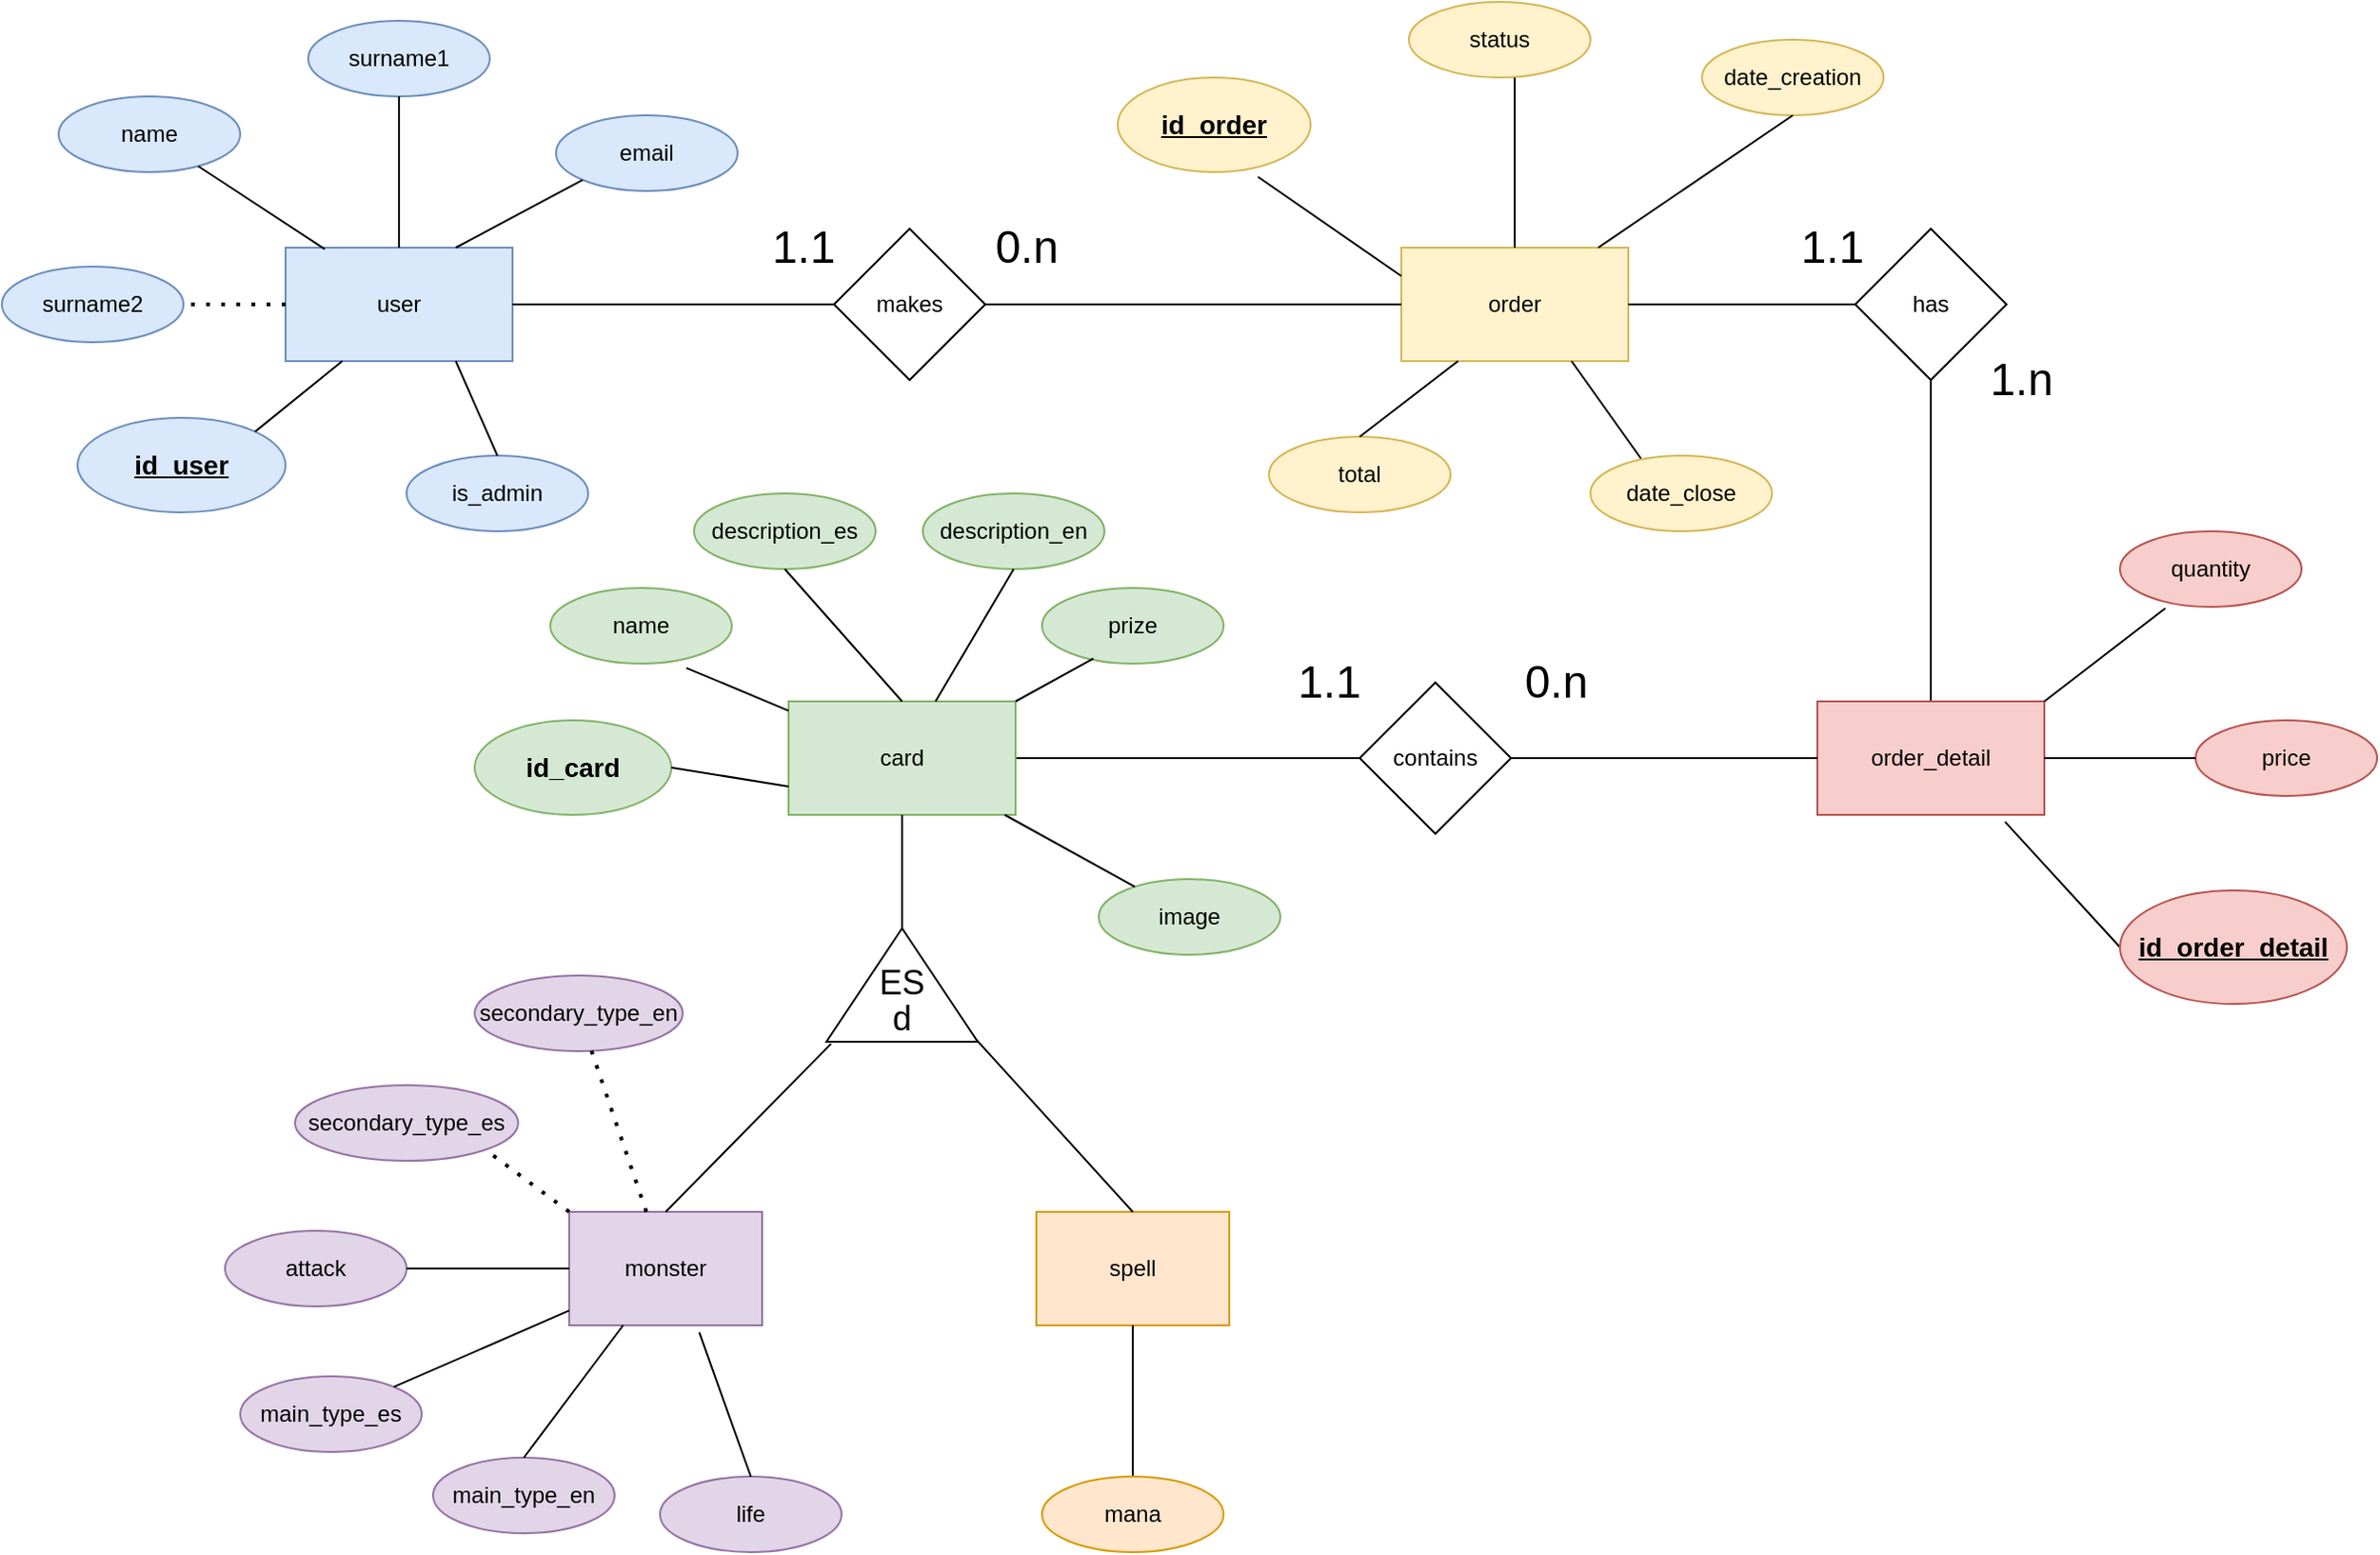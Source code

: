 <mxfile scale="1" border="0" version="24.2.7" type="device">
  <diagram name="Página-1" id="FytL8jTZshEAE2MuBwFe">
    <mxGraphModel dx="1235" dy="656" grid="0" gridSize="10" guides="1" tooltips="1" connect="1" arrows="1" fold="1" page="1" pageScale="1" pageWidth="3300" pageHeight="2339" background="#FFFFFF" math="0" shadow="0">
      <root>
        <mxCell id="0" />
        <mxCell id="1" parent="0" />
        <mxCell id="OXCXLse137_cH-5ce6He-1" value="user" style="rounded=0;whiteSpace=wrap;html=1;fillColor=#dae8fc;strokeColor=#6c8ebf;" parent="1" vertex="1">
          <mxGeometry x="187" y="240" width="120" height="60" as="geometry" />
        </mxCell>
        <mxCell id="OXCXLse137_cH-5ce6He-4" value="name" style="ellipse;whiteSpace=wrap;html=1;fillColor=#dae8fc;strokeColor=#6c8ebf;" parent="1" vertex="1">
          <mxGeometry x="67" y="160" width="96" height="40" as="geometry" />
        </mxCell>
        <mxCell id="OXCXLse137_cH-5ce6He-5" value="&lt;div&gt;surname1&lt;/div&gt;" style="ellipse;whiteSpace=wrap;html=1;fillColor=#dae8fc;strokeColor=#6c8ebf;" parent="1" vertex="1">
          <mxGeometry x="199" y="120" width="96" height="40" as="geometry" />
        </mxCell>
        <mxCell id="OXCXLse137_cH-5ce6He-6" value="&lt;div&gt;surname2&lt;/div&gt;" style="ellipse;whiteSpace=wrap;html=1;fillColor=#dae8fc;strokeColor=#6c8ebf;" parent="1" vertex="1">
          <mxGeometry x="37" y="250" width="96" height="40" as="geometry" />
        </mxCell>
        <mxCell id="OXCXLse137_cH-5ce6He-7" value="is_admin" style="ellipse;whiteSpace=wrap;html=1;fillColor=#dae8fc;strokeColor=#6c8ebf;" parent="1" vertex="1">
          <mxGeometry x="251" y="350" width="96" height="40" as="geometry" />
        </mxCell>
        <mxCell id="OXCXLse137_cH-5ce6He-8" value="&lt;div&gt;email&lt;/div&gt;" style="ellipse;whiteSpace=wrap;html=1;fillColor=#dae8fc;strokeColor=#6c8ebf;" parent="1" vertex="1">
          <mxGeometry x="330" y="170" width="96" height="40" as="geometry" />
        </mxCell>
        <mxCell id="OXCXLse137_cH-5ce6He-14" value="" style="endArrow=none;html=1;rounded=0;exitX=1;exitY=0.5;exitDx=0;exitDy=0;entryX=0;entryY=0.5;entryDx=0;entryDy=0;" parent="1" source="OXCXLse137_cH-5ce6He-1" target="OXCXLse137_cH-5ce6He-15" edge="1">
          <mxGeometry width="50" height="50" relative="1" as="geometry">
            <mxPoint x="497" y="330" as="sourcePoint" />
            <mxPoint x="497" y="270" as="targetPoint" />
          </mxGeometry>
        </mxCell>
        <mxCell id="OXCXLse137_cH-5ce6He-15" value="makes" style="rhombus;whiteSpace=wrap;html=1;" parent="1" vertex="1">
          <mxGeometry x="477" y="230" width="80" height="80" as="geometry" />
        </mxCell>
        <mxCell id="OXCXLse137_cH-5ce6He-16" value="order" style="rounded=0;whiteSpace=wrap;html=1;fillColor=#fff2cc;strokeColor=#d6b656;" parent="1" vertex="1">
          <mxGeometry x="777" y="240" width="120" height="60" as="geometry" />
        </mxCell>
        <mxCell id="OXCXLse137_cH-5ce6He-17" value="" style="endArrow=none;html=1;rounded=0;entryX=0;entryY=0.5;entryDx=0;entryDy=0;exitX=1;exitY=0.5;exitDx=0;exitDy=0;" parent="1" source="OXCXLse137_cH-5ce6He-15" target="OXCXLse137_cH-5ce6He-16" edge="1">
          <mxGeometry width="50" height="50" relative="1" as="geometry">
            <mxPoint x="657" y="410" as="sourcePoint" />
            <mxPoint x="707" y="360" as="targetPoint" />
          </mxGeometry>
        </mxCell>
        <mxCell id="OXCXLse137_cH-5ce6He-19" value="&lt;b&gt;&lt;u&gt;&lt;font style=&quot;font-size: 14px;&quot;&gt;id_order&lt;/font&gt;&lt;/u&gt;&lt;/b&gt;" style="ellipse;whiteSpace=wrap;html=1;fillColor=#fff2cc;strokeColor=#d6b656;" parent="1" vertex="1">
          <mxGeometry x="627" y="150" width="102" height="50" as="geometry" />
        </mxCell>
        <mxCell id="OXCXLse137_cH-5ce6He-21" value="date_creation" style="ellipse;whiteSpace=wrap;html=1;fillColor=#fff2cc;strokeColor=#d6b656;" parent="1" vertex="1">
          <mxGeometry x="936" y="130" width="96" height="40" as="geometry" />
        </mxCell>
        <mxCell id="OXCXLse137_cH-5ce6He-24" value="date_close" style="ellipse;whiteSpace=wrap;html=1;fillColor=#fff2cc;strokeColor=#d6b656;" parent="1" vertex="1">
          <mxGeometry x="877" y="350" width="96" height="40" as="geometry" />
        </mxCell>
        <mxCell id="OXCXLse137_cH-5ce6He-25" value="total" style="ellipse;whiteSpace=wrap;html=1;fillColor=#fff2cc;strokeColor=#d6b656;" parent="1" vertex="1">
          <mxGeometry x="707" y="340" width="96" height="40" as="geometry" />
        </mxCell>
        <mxCell id="OXCXLse137_cH-5ce6He-28" value="" style="endArrow=none;html=1;rounded=0;exitX=0.5;exitY=1;exitDx=0;exitDy=0;entryX=0.5;entryY=0;entryDx=0;entryDy=0;" parent="1" source="OXCXLse137_cH-5ce6He-37" target="OXCXLse137_cH-5ce6He-29" edge="1">
          <mxGeometry width="50" height="50" relative="1" as="geometry">
            <mxPoint x="897" y="330" as="sourcePoint" />
            <mxPoint x="947" y="280" as="targetPoint" />
          </mxGeometry>
        </mxCell>
        <mxCell id="OXCXLse137_cH-5ce6He-29" value="order_detail" style="rounded=0;whiteSpace=wrap;html=1;fillColor=#f8cecc;strokeColor=#b85450;" parent="1" vertex="1">
          <mxGeometry x="997" y="480" width="120" height="60" as="geometry" />
        </mxCell>
        <mxCell id="OXCXLse137_cH-5ce6He-31" value="price" style="ellipse;whiteSpace=wrap;html=1;fillColor=#f8cecc;strokeColor=#b85450;" parent="1" vertex="1">
          <mxGeometry x="1197" y="490" width="96" height="40" as="geometry" />
        </mxCell>
        <mxCell id="OXCXLse137_cH-5ce6He-32" value="quantity" style="ellipse;whiteSpace=wrap;html=1;fillColor=#f8cecc;strokeColor=#b85450;" parent="1" vertex="1">
          <mxGeometry x="1157" y="390" width="96" height="40" as="geometry" />
        </mxCell>
        <mxCell id="OXCXLse137_cH-5ce6He-35" value="" style="endArrow=none;html=1;rounded=0;entryX=0.827;entryY=1.062;entryDx=0;entryDy=0;exitX=0;exitY=0.5;exitDx=0;exitDy=0;entryPerimeter=0;" parent="1" source="OXCXLse137_cH-5ce6He-30" target="OXCXLse137_cH-5ce6He-29" edge="1">
          <mxGeometry width="50" height="50" relative="1" as="geometry">
            <mxPoint x="1049" y="420" as="sourcePoint" />
            <mxPoint x="1037" y="370" as="targetPoint" />
          </mxGeometry>
        </mxCell>
        <mxCell id="OXCXLse137_cH-5ce6He-37" value="has" style="rhombus;whiteSpace=wrap;html=1;" parent="1" vertex="1">
          <mxGeometry x="1017" y="230" width="80" height="80" as="geometry" />
        </mxCell>
        <mxCell id="OXCXLse137_cH-5ce6He-3" value="&lt;b&gt;&lt;u&gt;&lt;font style=&quot;font-size: 14px;&quot;&gt;id_user&lt;/font&gt;&lt;/u&gt;&lt;/b&gt;" style="ellipse;whiteSpace=wrap;html=1;fillColor=#dae8fc;strokeColor=#6c8ebf;" parent="1" vertex="1">
          <mxGeometry x="77" y="330" width="110" height="50" as="geometry" />
        </mxCell>
        <mxCell id="OXCXLse137_cH-5ce6He-20" value="status" style="ellipse;whiteSpace=wrap;html=1;fillColor=#fff2cc;strokeColor=#d6b656;" parent="1" vertex="1">
          <mxGeometry x="781" y="110" width="96" height="40" as="geometry" />
        </mxCell>
        <mxCell id="OXCXLse137_cH-5ce6He-30" value="&lt;font style=&quot;font-size: 14px;&quot;&gt;&lt;b&gt;&lt;u&gt;id_order_detail&lt;/u&gt;&lt;/b&gt;&lt;/font&gt;" style="ellipse;whiteSpace=wrap;html=1;fillColor=#f8cecc;strokeColor=#b85450;" parent="1" vertex="1">
          <mxGeometry x="1157" y="580" width="120" height="60" as="geometry" />
        </mxCell>
        <mxCell id="OXCXLse137_cH-5ce6He-43" value="contains" style="rhombus;whiteSpace=wrap;html=1;" parent="1" vertex="1">
          <mxGeometry x="755" y="470" width="80" height="80" as="geometry" />
        </mxCell>
        <mxCell id="OXCXLse137_cH-5ce6He-44" value="" style="endArrow=none;html=1;rounded=0;entryX=0;entryY=0.5;entryDx=0;entryDy=0;exitX=1;exitY=0.5;exitDx=0;exitDy=0;" parent="1" source="OXCXLse137_cH-5ce6He-46" target="OXCXLse137_cH-5ce6He-43" edge="1">
          <mxGeometry width="50" height="50" relative="1" as="geometry">
            <mxPoint x="737" y="650" as="sourcePoint" />
            <mxPoint x="1537" y="470" as="targetPoint" />
          </mxGeometry>
        </mxCell>
        <mxCell id="OXCXLse137_cH-5ce6He-45" value="" style="endArrow=none;html=1;rounded=0;exitX=1;exitY=0.5;exitDx=0;exitDy=0;entryX=0;entryY=0.5;entryDx=0;entryDy=0;" parent="1" source="OXCXLse137_cH-5ce6He-43" target="OXCXLse137_cH-5ce6He-29" edge="1">
          <mxGeometry width="50" height="50" relative="1" as="geometry">
            <mxPoint x="1597" y="360" as="sourcePoint" />
            <mxPoint x="1647" y="310" as="targetPoint" />
          </mxGeometry>
        </mxCell>
        <mxCell id="OXCXLse137_cH-5ce6He-46" value="card" style="rounded=0;whiteSpace=wrap;html=1;fillColor=#d5e8d4;strokeColor=#82b366;" parent="1" vertex="1">
          <mxGeometry x="453" y="480" width="120" height="60" as="geometry" />
        </mxCell>
        <mxCell id="OXCXLse137_cH-5ce6He-47" value="name" style="ellipse;whiteSpace=wrap;html=1;fillColor=#d5e8d4;strokeColor=#82b366;" parent="1" vertex="1">
          <mxGeometry x="327" y="420" width="96" height="40" as="geometry" />
        </mxCell>
        <mxCell id="OXCXLse137_cH-5ce6He-48" value="description_es" style="ellipse;whiteSpace=wrap;html=1;fillColor=#d5e8d4;strokeColor=#82b366;" parent="1" vertex="1">
          <mxGeometry x="403" y="370" width="96" height="40" as="geometry" />
        </mxCell>
        <mxCell id="OXCXLse137_cH-5ce6He-51" value="&lt;font style=&quot;font-size: 14px;&quot;&gt;&lt;b&gt;id_card&lt;/b&gt;&lt;/font&gt;" style="ellipse;whiteSpace=wrap;html=1;fillColor=#d5e8d4;strokeColor=#82b366;" parent="1" vertex="1">
          <mxGeometry x="287" y="490" width="104" height="50" as="geometry" />
        </mxCell>
        <mxCell id="OXCXLse137_cH-5ce6He-53" value="" style="endArrow=none;html=1;rounded=0;exitX=0.5;exitY=1;exitDx=0;exitDy=0;entryX=1;entryY=0.5;entryDx=0;entryDy=0;" parent="1" source="OXCXLse137_cH-5ce6He-46" target="vnvBiwGVnYoOAED48BoX-34" edge="1">
          <mxGeometry width="50" height="50" relative="1" as="geometry">
            <mxPoint x="2127" y="580" as="sourcePoint" />
            <mxPoint x="513" y="630" as="targetPoint" />
          </mxGeometry>
        </mxCell>
        <mxCell id="OXCXLse137_cH-5ce6He-57" value="monster" style="rounded=0;whiteSpace=wrap;html=1;fillColor=#e1d5e7;strokeColor=#9673a6;" parent="1" vertex="1">
          <mxGeometry x="337" y="750" width="102" height="60" as="geometry" />
        </mxCell>
        <mxCell id="OXCXLse137_cH-5ce6He-58" value="spell" style="rounded=0;whiteSpace=wrap;html=1;fillColor=#ffe6cc;strokeColor=#d79b00;" parent="1" vertex="1">
          <mxGeometry x="584" y="750" width="102" height="60" as="geometry" />
        </mxCell>
        <mxCell id="OXCXLse137_cH-5ce6He-61" value="" style="endArrow=none;html=1;rounded=0;entryX=0.5;entryY=1;entryDx=0;entryDy=0;exitX=0.5;exitY=0;exitDx=0;exitDy=0;" parent="1" source="OXCXLse137_cH-5ce6He-80" target="OXCXLse137_cH-5ce6He-58" edge="1">
          <mxGeometry width="50" height="50" relative="1" as="geometry">
            <mxPoint x="507" y="1050" as="sourcePoint" />
            <mxPoint x="2117" y="480" as="targetPoint" />
          </mxGeometry>
        </mxCell>
        <mxCell id="OXCXLse137_cH-5ce6He-70" value="prize" style="ellipse;whiteSpace=wrap;html=1;fillColor=#d5e8d4;strokeColor=#82b366;" parent="1" vertex="1">
          <mxGeometry x="587" y="420" width="96" height="40" as="geometry" />
        </mxCell>
        <mxCell id="OXCXLse137_cH-5ce6He-72" value="secondary_type_es" style="ellipse;whiteSpace=wrap;html=1;fillColor=#e1d5e7;strokeColor=#9673a6;" parent="1" vertex="1">
          <mxGeometry x="192" y="683" width="118" height="40" as="geometry" />
        </mxCell>
        <mxCell id="OXCXLse137_cH-5ce6He-73" value="attack" style="ellipse;whiteSpace=wrap;html=1;fillColor=#e1d5e7;strokeColor=#9673a6;" parent="1" vertex="1">
          <mxGeometry x="155" y="760" width="96" height="40" as="geometry" />
        </mxCell>
        <mxCell id="OXCXLse137_cH-5ce6He-75" value="main_type_es" style="ellipse;whiteSpace=wrap;html=1;fillColor=#e1d5e7;strokeColor=#9673a6;" parent="1" vertex="1">
          <mxGeometry x="163" y="837" width="96" height="40" as="geometry" />
        </mxCell>
        <mxCell id="OXCXLse137_cH-5ce6He-77" value="life" style="ellipse;whiteSpace=wrap;html=1;fillColor=#e1d5e7;strokeColor=#9673a6;" parent="1" vertex="1">
          <mxGeometry x="385" y="890" width="96" height="40" as="geometry" />
        </mxCell>
        <mxCell id="OXCXLse137_cH-5ce6He-80" value="mana" style="ellipse;whiteSpace=wrap;html=1;fillColor=#ffe6cc;strokeColor=#d79b00;" parent="1" vertex="1">
          <mxGeometry x="587" y="890" width="96" height="40" as="geometry" />
        </mxCell>
        <mxCell id="vnvBiwGVnYoOAED48BoX-3" value="" style="endArrow=none;html=1;rounded=0;entryX=1;entryY=0.5;entryDx=0;entryDy=0;exitX=0;exitY=0.5;exitDx=0;exitDy=0;" parent="1" source="OXCXLse137_cH-5ce6He-31" target="OXCXLse137_cH-5ce6He-29" edge="1">
          <mxGeometry width="50" height="50" relative="1" as="geometry">
            <mxPoint x="1097" y="700" as="sourcePoint" />
            <mxPoint x="987" y="570" as="targetPoint" />
          </mxGeometry>
        </mxCell>
        <mxCell id="vnvBiwGVnYoOAED48BoX-4" value="" style="endArrow=none;html=1;rounded=0;entryX=1;entryY=0;entryDx=0;entryDy=0;exitX=0.25;exitY=1.019;exitDx=0;exitDy=0;exitPerimeter=0;" parent="1" source="OXCXLse137_cH-5ce6He-32" target="OXCXLse137_cH-5ce6He-29" edge="1">
          <mxGeometry width="50" height="50" relative="1" as="geometry">
            <mxPoint x="1157" y="540" as="sourcePoint" />
            <mxPoint x="1047" y="540" as="targetPoint" />
          </mxGeometry>
        </mxCell>
        <mxCell id="vnvBiwGVnYoOAED48BoX-6" value="" style="endArrow=none;html=1;rounded=0;entryX=1;entryY=0.5;entryDx=0;entryDy=0;exitX=0;exitY=0.5;exitDx=0;exitDy=0;" parent="1" source="OXCXLse137_cH-5ce6He-37" target="OXCXLse137_cH-5ce6He-16" edge="1">
          <mxGeometry width="50" height="50" relative="1" as="geometry">
            <mxPoint x="817" y="430" as="sourcePoint" />
            <mxPoint x="867" y="380" as="targetPoint" />
          </mxGeometry>
        </mxCell>
        <mxCell id="vnvBiwGVnYoOAED48BoX-10" value="" style="endArrow=none;html=1;rounded=0;exitX=0.173;exitY=0.013;exitDx=0;exitDy=0;exitPerimeter=0;" parent="1" source="OXCXLse137_cH-5ce6He-1" target="OXCXLse137_cH-5ce6He-4" edge="1">
          <mxGeometry width="50" height="50" relative="1" as="geometry">
            <mxPoint x="199" y="245" as="sourcePoint" />
            <mxPoint x="249" y="195" as="targetPoint" />
          </mxGeometry>
        </mxCell>
        <mxCell id="vnvBiwGVnYoOAED48BoX-13" value="" style="endArrow=none;html=1;rounded=0;entryX=0.5;entryY=1;entryDx=0;entryDy=0;exitX=0.5;exitY=0;exitDx=0;exitDy=0;" parent="1" source="OXCXLse137_cH-5ce6He-1" target="OXCXLse137_cH-5ce6He-5" edge="1">
          <mxGeometry width="50" height="50" relative="1" as="geometry">
            <mxPoint x="227" y="230" as="sourcePoint" />
            <mxPoint x="277" y="180" as="targetPoint" />
          </mxGeometry>
        </mxCell>
        <mxCell id="vnvBiwGVnYoOAED48BoX-14" value="" style="endArrow=none;html=1;rounded=0;entryX=0;entryY=1;entryDx=0;entryDy=0;exitX=0.75;exitY=0;exitDx=0;exitDy=0;" parent="1" source="OXCXLse137_cH-5ce6He-1" target="OXCXLse137_cH-5ce6He-8" edge="1">
          <mxGeometry width="50" height="50" relative="1" as="geometry">
            <mxPoint x="677" y="350" as="sourcePoint" />
            <mxPoint x="727" y="300" as="targetPoint" />
          </mxGeometry>
        </mxCell>
        <mxCell id="vnvBiwGVnYoOAED48BoX-15" value="" style="endArrow=none;html=1;rounded=0;exitX=1;exitY=0;exitDx=0;exitDy=0;entryX=0.25;entryY=1;entryDx=0;entryDy=0;" parent="1" source="OXCXLse137_cH-5ce6He-3" target="OXCXLse137_cH-5ce6He-1" edge="1">
          <mxGeometry width="50" height="50" relative="1" as="geometry">
            <mxPoint x="677" y="350" as="sourcePoint" />
            <mxPoint x="727" y="300" as="targetPoint" />
          </mxGeometry>
        </mxCell>
        <mxCell id="vnvBiwGVnYoOAED48BoX-16" value="" style="endArrow=none;html=1;rounded=0;entryX=0.75;entryY=1;entryDx=0;entryDy=0;exitX=0.5;exitY=0;exitDx=0;exitDy=0;" parent="1" source="OXCXLse137_cH-5ce6He-7" target="OXCXLse137_cH-5ce6He-1" edge="1">
          <mxGeometry width="50" height="50" relative="1" as="geometry">
            <mxPoint x="677" y="350" as="sourcePoint" />
            <mxPoint x="727" y="300" as="targetPoint" />
          </mxGeometry>
        </mxCell>
        <mxCell id="vnvBiwGVnYoOAED48BoX-18" value="" style="endArrow=none;html=1;rounded=0;entryX=0.727;entryY=1.05;entryDx=0;entryDy=0;entryPerimeter=0;exitX=0;exitY=0.25;exitDx=0;exitDy=0;" parent="1" source="OXCXLse137_cH-5ce6He-16" target="OXCXLse137_cH-5ce6He-19" edge="1">
          <mxGeometry width="50" height="50" relative="1" as="geometry">
            <mxPoint x="677" y="450" as="sourcePoint" />
            <mxPoint x="727" y="400" as="targetPoint" />
          </mxGeometry>
        </mxCell>
        <mxCell id="vnvBiwGVnYoOAED48BoX-19" value="" style="endArrow=none;html=1;rounded=0;entryX=0.583;entryY=1;entryDx=0;entryDy=0;entryPerimeter=0;" parent="1" source="OXCXLse137_cH-5ce6He-16" target="OXCXLse137_cH-5ce6He-20" edge="1">
          <mxGeometry width="50" height="50" relative="1" as="geometry">
            <mxPoint x="677" y="450" as="sourcePoint" />
            <mxPoint x="727" y="400" as="targetPoint" />
          </mxGeometry>
        </mxCell>
        <mxCell id="vnvBiwGVnYoOAED48BoX-20" value="" style="endArrow=none;html=1;rounded=0;entryX=0.5;entryY=1;entryDx=0;entryDy=0;" parent="1" source="OXCXLse137_cH-5ce6He-16" target="OXCXLse137_cH-5ce6He-21" edge="1">
          <mxGeometry width="50" height="50" relative="1" as="geometry">
            <mxPoint x="677" y="450" as="sourcePoint" />
            <mxPoint x="727" y="400" as="targetPoint" />
          </mxGeometry>
        </mxCell>
        <mxCell id="vnvBiwGVnYoOAED48BoX-22" value="" style="endArrow=none;html=1;rounded=0;entryX=0.278;entryY=0.037;entryDx=0;entryDy=0;exitX=0.75;exitY=1;exitDx=0;exitDy=0;entryPerimeter=0;" parent="1" source="OXCXLse137_cH-5ce6He-16" target="OXCXLse137_cH-5ce6He-24" edge="1">
          <mxGeometry width="50" height="50" relative="1" as="geometry">
            <mxPoint x="907" y="240" as="sourcePoint" />
            <mxPoint x="717" y="400" as="targetPoint" />
          </mxGeometry>
        </mxCell>
        <mxCell id="vnvBiwGVnYoOAED48BoX-24" value="" style="endArrow=none;html=1;rounded=0;entryX=1;entryY=0.5;entryDx=0;entryDy=0;exitX=0;exitY=0.75;exitDx=0;exitDy=0;" parent="1" source="OXCXLse137_cH-5ce6He-46" target="OXCXLse137_cH-5ce6He-51" edge="1">
          <mxGeometry width="50" height="50" relative="1" as="geometry">
            <mxPoint x="667" y="570" as="sourcePoint" />
            <mxPoint x="717" y="520" as="targetPoint" />
          </mxGeometry>
        </mxCell>
        <mxCell id="vnvBiwGVnYoOAED48BoX-25" value="" style="endArrow=none;html=1;rounded=0;entryX=0.749;entryY=1.057;entryDx=0;entryDy=0;entryPerimeter=0;" parent="1" source="OXCXLse137_cH-5ce6He-46" target="OXCXLse137_cH-5ce6He-47" edge="1">
          <mxGeometry width="50" height="50" relative="1" as="geometry">
            <mxPoint x="667" y="570" as="sourcePoint" />
            <mxPoint x="717" y="520" as="targetPoint" />
          </mxGeometry>
        </mxCell>
        <mxCell id="vnvBiwGVnYoOAED48BoX-26" value="" style="endArrow=none;html=1;rounded=0;entryX=0.5;entryY=1;entryDx=0;entryDy=0;exitX=0.5;exitY=0;exitDx=0;exitDy=0;" parent="1" source="OXCXLse137_cH-5ce6He-46" target="OXCXLse137_cH-5ce6He-48" edge="1">
          <mxGeometry width="50" height="50" relative="1" as="geometry">
            <mxPoint x="667" y="570" as="sourcePoint" />
            <mxPoint x="717" y="520" as="targetPoint" />
          </mxGeometry>
        </mxCell>
        <mxCell id="vnvBiwGVnYoOAED48BoX-27" value="" style="endArrow=none;html=1;rounded=0;entryX=0.283;entryY=0.933;entryDx=0;entryDy=0;entryPerimeter=0;exitX=1;exitY=0;exitDx=0;exitDy=0;" parent="1" source="OXCXLse137_cH-5ce6He-46" target="OXCXLse137_cH-5ce6He-70" edge="1">
          <mxGeometry width="50" height="50" relative="1" as="geometry">
            <mxPoint x="667" y="570" as="sourcePoint" />
            <mxPoint x="717" y="520" as="targetPoint" />
          </mxGeometry>
        </mxCell>
        <mxCell id="vnvBiwGVnYoOAED48BoX-29" value="" style="endArrow=none;html=1;rounded=0;entryX=0.674;entryY=1.062;entryDx=0;entryDy=0;entryPerimeter=0;exitX=0.5;exitY=0;exitDx=0;exitDy=0;" parent="1" source="OXCXLse137_cH-5ce6He-77" target="OXCXLse137_cH-5ce6He-57" edge="1">
          <mxGeometry width="50" height="50" relative="1" as="geometry">
            <mxPoint x="427" y="850" as="sourcePoint" />
            <mxPoint x="477" y="800" as="targetPoint" />
          </mxGeometry>
        </mxCell>
        <mxCell id="vnvBiwGVnYoOAED48BoX-30" value="" style="endArrow=none;html=1;rounded=0;" parent="1" source="OXCXLse137_cH-5ce6He-75" target="OXCXLse137_cH-5ce6He-57" edge="1">
          <mxGeometry width="50" height="50" relative="1" as="geometry">
            <mxPoint x="667" y="820" as="sourcePoint" />
            <mxPoint x="717" y="770" as="targetPoint" />
          </mxGeometry>
        </mxCell>
        <mxCell id="vnvBiwGVnYoOAED48BoX-31" value="" style="endArrow=none;html=1;rounded=0;exitX=1;exitY=0.5;exitDx=0;exitDy=0;" parent="1" source="OXCXLse137_cH-5ce6He-73" target="OXCXLse137_cH-5ce6He-57" edge="1">
          <mxGeometry width="50" height="50" relative="1" as="geometry">
            <mxPoint x="667" y="820" as="sourcePoint" />
            <mxPoint x="717" y="770" as="targetPoint" />
          </mxGeometry>
        </mxCell>
        <mxCell id="vnvBiwGVnYoOAED48BoX-34" value="" style="triangle;whiteSpace=wrap;html=1;rotation=-90;" parent="1" vertex="1">
          <mxGeometry x="483" y="590" width="60" height="80" as="geometry" />
        </mxCell>
        <mxCell id="vnvBiwGVnYoOAED48BoX-35" value="" style="endArrow=none;html=1;rounded=0;exitX=0.5;exitY=0;exitDx=0;exitDy=0;entryX=-0.018;entryY=0.031;entryDx=0;entryDy=0;entryPerimeter=0;" parent="1" source="OXCXLse137_cH-5ce6He-57" target="vnvBiwGVnYoOAED48BoX-34" edge="1">
          <mxGeometry width="50" height="50" relative="1" as="geometry">
            <mxPoint x="667" y="700" as="sourcePoint" />
            <mxPoint x="717" y="650" as="targetPoint" />
          </mxGeometry>
        </mxCell>
        <mxCell id="vnvBiwGVnYoOAED48BoX-36" value="" style="endArrow=none;html=1;rounded=0;entryX=0.018;entryY=0.991;entryDx=0;entryDy=0;entryPerimeter=0;exitX=0.5;exitY=0;exitDx=0;exitDy=0;" parent="1" source="OXCXLse137_cH-5ce6He-58" target="vnvBiwGVnYoOAED48BoX-34" edge="1">
          <mxGeometry width="50" height="50" relative="1" as="geometry">
            <mxPoint x="667" y="700" as="sourcePoint" />
            <mxPoint x="717" y="650" as="targetPoint" />
          </mxGeometry>
        </mxCell>
        <mxCell id="vnvBiwGVnYoOAED48BoX-37" value="&lt;font style=&quot;font-size: 24px;&quot;&gt;1.1&lt;/font&gt;" style="text;html=1;align=center;verticalAlign=middle;whiteSpace=wrap;rounded=0;" parent="1" vertex="1">
          <mxGeometry x="423" y="220" width="76" height="40" as="geometry" />
        </mxCell>
        <mxCell id="vnvBiwGVnYoOAED48BoX-38" value="&lt;font style=&quot;font-size: 24px;&quot;&gt;0.n&lt;/font&gt;" style="text;html=1;align=center;verticalAlign=middle;whiteSpace=wrap;rounded=0;" parent="1" vertex="1">
          <mxGeometry x="541" y="220" width="76" height="40" as="geometry" />
        </mxCell>
        <mxCell id="vnvBiwGVnYoOAED48BoX-39" value="&lt;font style=&quot;font-size: 24px;&quot;&gt;1.1&lt;/font&gt;" style="text;html=1;align=center;verticalAlign=middle;whiteSpace=wrap;rounded=0;" parent="1" vertex="1">
          <mxGeometry x="967" y="220" width="76" height="40" as="geometry" />
        </mxCell>
        <mxCell id="vnvBiwGVnYoOAED48BoX-41" value="" style="endArrow=none;html=1;rounded=0;entryX=0.5;entryY=0;entryDx=0;entryDy=0;exitX=0.25;exitY=1;exitDx=0;exitDy=0;" parent="1" source="OXCXLse137_cH-5ce6He-16" target="OXCXLse137_cH-5ce6He-25" edge="1">
          <mxGeometry width="50" height="50" relative="1" as="geometry">
            <mxPoint x="787" y="265" as="sourcePoint" />
            <mxPoint x="717" y="222" as="targetPoint" />
          </mxGeometry>
        </mxCell>
        <mxCell id="vnvBiwGVnYoOAED48BoX-43" value="&lt;font style=&quot;font-size: 24px;&quot;&gt;1.n&lt;/font&gt;" style="text;html=1;align=center;verticalAlign=middle;whiteSpace=wrap;rounded=0;" parent="1" vertex="1">
          <mxGeometry x="1067" y="290" width="76" height="40" as="geometry" />
        </mxCell>
        <mxCell id="vnvBiwGVnYoOAED48BoX-44" value="&lt;font style=&quot;font-size: 24px;&quot;&gt;1.1&lt;/font&gt;" style="text;html=1;align=center;verticalAlign=middle;whiteSpace=wrap;rounded=0;" parent="1" vertex="1">
          <mxGeometry x="701" y="450" width="76" height="40" as="geometry" />
        </mxCell>
        <mxCell id="vnvBiwGVnYoOAED48BoX-45" value="&lt;font style=&quot;font-size: 24px;&quot;&gt;0.n&lt;/font&gt;" style="text;html=1;align=center;verticalAlign=middle;whiteSpace=wrap;rounded=0;" parent="1" vertex="1">
          <mxGeometry x="821" y="450" width="76" height="40" as="geometry" />
        </mxCell>
        <mxCell id="vnvBiwGVnYoOAED48BoX-46" value="&lt;font style=&quot;font-size: 18px;&quot;&gt;ES&lt;/font&gt;" style="text;html=1;align=center;verticalAlign=middle;whiteSpace=wrap;rounded=0;" parent="1" vertex="1">
          <mxGeometry x="483" y="614" width="60" height="30" as="geometry" />
        </mxCell>
        <mxCell id="vnvBiwGVnYoOAED48BoX-47" value="&lt;font style=&quot;font-size: 18px;&quot;&gt;d&lt;/font&gt;" style="text;html=1;align=center;verticalAlign=middle;whiteSpace=wrap;rounded=0;" parent="1" vertex="1">
          <mxGeometry x="483" y="633" width="60" height="30" as="geometry" />
        </mxCell>
        <mxCell id="vnvBiwGVnYoOAED48BoX-48" value="" style="endArrow=none;dashed=1;html=1;dashPattern=1 3;strokeWidth=2;rounded=0;entryX=1;entryY=1;entryDx=0;entryDy=0;exitX=0;exitY=0;exitDx=0;exitDy=0;" parent="1" source="OXCXLse137_cH-5ce6He-57" target="OXCXLse137_cH-5ce6He-72" edge="1">
          <mxGeometry width="50" height="50" relative="1" as="geometry">
            <mxPoint x="717" y="830" as="sourcePoint" />
            <mxPoint x="767" y="780" as="targetPoint" />
          </mxGeometry>
        </mxCell>
        <mxCell id="1cFbK9cK9a5Y_QsgTPQX-1" value="secondary_type_en" style="ellipse;whiteSpace=wrap;html=1;fillColor=#e1d5e7;strokeColor=#9673a6;" parent="1" vertex="1">
          <mxGeometry x="287" y="625" width="110" height="40" as="geometry" />
        </mxCell>
        <mxCell id="1cFbK9cK9a5Y_QsgTPQX-4" value="" style="endArrow=none;dashed=1;html=1;dashPattern=1 3;strokeWidth=2;rounded=0;" parent="1" source="OXCXLse137_cH-5ce6He-57" target="1cFbK9cK9a5Y_QsgTPQX-1" edge="1">
          <mxGeometry width="50" height="50" relative="1" as="geometry">
            <mxPoint x="425" y="705" as="sourcePoint" />
            <mxPoint x="855" y="735" as="targetPoint" />
          </mxGeometry>
        </mxCell>
        <mxCell id="1cFbK9cK9a5Y_QsgTPQX-5" value="main_type_en" style="ellipse;whiteSpace=wrap;html=1;fillColor=#e1d5e7;strokeColor=#9673a6;" parent="1" vertex="1">
          <mxGeometry x="265" y="880" width="96" height="40" as="geometry" />
        </mxCell>
        <mxCell id="1cFbK9cK9a5Y_QsgTPQX-6" value="" style="endArrow=none;html=1;rounded=0;exitX=0.5;exitY=0;exitDx=0;exitDy=0;" parent="1" source="1cFbK9cK9a5Y_QsgTPQX-5" target="OXCXLse137_cH-5ce6He-57" edge="1">
          <mxGeometry width="50" height="50" relative="1" as="geometry">
            <mxPoint x="701" y="870" as="sourcePoint" />
            <mxPoint x="397" y="860" as="targetPoint" />
          </mxGeometry>
        </mxCell>
        <mxCell id="1cFbK9cK9a5Y_QsgTPQX-7" value="description_en" style="ellipse;whiteSpace=wrap;html=1;fillColor=#d5e8d4;strokeColor=#82b366;" parent="1" vertex="1">
          <mxGeometry x="524" y="370" width="96" height="40" as="geometry" />
        </mxCell>
        <mxCell id="1cFbK9cK9a5Y_QsgTPQX-8" value="" style="endArrow=none;html=1;rounded=0;entryX=0.5;entryY=1;entryDx=0;entryDy=0;" parent="1" source="OXCXLse137_cH-5ce6He-46" target="1cFbK9cK9a5Y_QsgTPQX-7" edge="1">
          <mxGeometry width="50" height="50" relative="1" as="geometry">
            <mxPoint x="634" y="480" as="sourcePoint" />
            <mxPoint x="838" y="520" as="targetPoint" />
          </mxGeometry>
        </mxCell>
        <mxCell id="1cFbK9cK9a5Y_QsgTPQX-9" value="" style="endArrow=none;dashed=1;html=1;dashPattern=1 3;strokeWidth=2;rounded=0;" parent="1" source="OXCXLse137_cH-5ce6He-1" target="OXCXLse137_cH-5ce6He-6" edge="1">
          <mxGeometry width="50" height="50" relative="1" as="geometry">
            <mxPoint x="192" y="480" as="sourcePoint" />
            <mxPoint x="155" y="434" as="targetPoint" />
          </mxGeometry>
        </mxCell>
        <mxCell id="Q9XAQII1T9aOi7IXVZjm-1" value="image" style="ellipse;whiteSpace=wrap;html=1;fillColor=#d5e8d4;strokeColor=#82b366;" vertex="1" parent="1">
          <mxGeometry x="617" y="574" width="96" height="40" as="geometry" />
        </mxCell>
        <mxCell id="Q9XAQII1T9aOi7IXVZjm-2" value="" style="endArrow=none;html=1;rounded=0;" edge="1" parent="1" source="OXCXLse137_cH-5ce6He-46" target="Q9XAQII1T9aOi7IXVZjm-1">
          <mxGeometry width="50" height="50" relative="1" as="geometry">
            <mxPoint x="548" y="557" as="sourcePoint" />
            <mxPoint x="627" y="601" as="targetPoint" />
          </mxGeometry>
        </mxCell>
      </root>
    </mxGraphModel>
  </diagram>
</mxfile>
